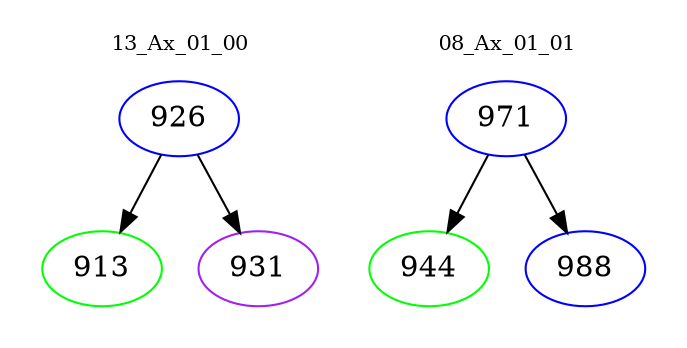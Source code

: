 digraph{
subgraph cluster_0 {
color = white
label = "13_Ax_01_00";
fontsize=10;
T0_926 [label="926", color="blue"]
T0_926 -> T0_913 [color="black"]
T0_913 [label="913", color="green"]
T0_926 -> T0_931 [color="black"]
T0_931 [label="931", color="purple"]
}
subgraph cluster_1 {
color = white
label = "08_Ax_01_01";
fontsize=10;
T1_971 [label="971", color="blue"]
T1_971 -> T1_944 [color="black"]
T1_944 [label="944", color="green"]
T1_971 -> T1_988 [color="black"]
T1_988 [label="988", color="blue"]
}
}
